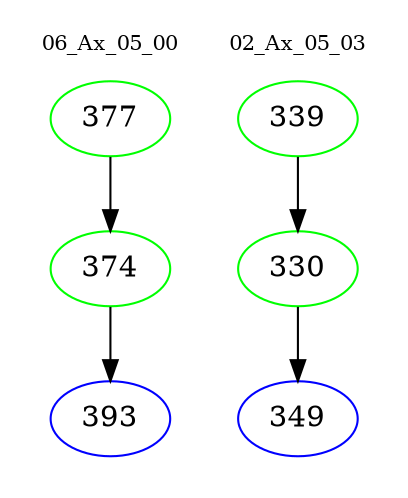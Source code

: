 digraph{
subgraph cluster_0 {
color = white
label = "06_Ax_05_00";
fontsize=10;
T0_377 [label="377", color="green"]
T0_377 -> T0_374 [color="black"]
T0_374 [label="374", color="green"]
T0_374 -> T0_393 [color="black"]
T0_393 [label="393", color="blue"]
}
subgraph cluster_1 {
color = white
label = "02_Ax_05_03";
fontsize=10;
T1_339 [label="339", color="green"]
T1_339 -> T1_330 [color="black"]
T1_330 [label="330", color="green"]
T1_330 -> T1_349 [color="black"]
T1_349 [label="349", color="blue"]
}
}
